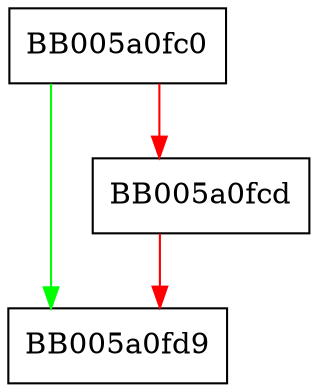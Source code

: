 digraph encoder_destruct_pkey {
  node [shape="box"];
  graph [splines=ortho];
  BB005a0fc0 -> BB005a0fd9 [color="green"];
  BB005a0fc0 -> BB005a0fcd [color="red"];
  BB005a0fcd -> BB005a0fd9 [color="red"];
}